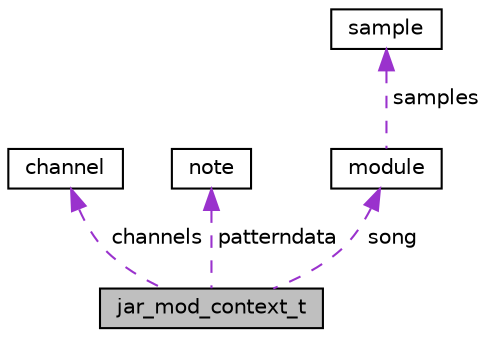 digraph "jar_mod_context_t"
{
 // LATEX_PDF_SIZE
  edge [fontname="Helvetica",fontsize="10",labelfontname="Helvetica",labelfontsize="10"];
  node [fontname="Helvetica",fontsize="10",shape=record];
  Node1 [label="jar_mod_context_t",height=0.2,width=0.4,color="black", fillcolor="grey75", style="filled", fontcolor="black",tooltip=" "];
  Node2 -> Node1 [dir="back",color="darkorchid3",fontsize="10",style="dashed",label=" channels" ,fontname="Helvetica"];
  Node2 [label="channel",height=0.2,width=0.4,color="black", fillcolor="white", style="filled",URL="$structchannel.html",tooltip=" "];
  Node3 -> Node1 [dir="back",color="darkorchid3",fontsize="10",style="dashed",label=" patterndata" ,fontname="Helvetica"];
  Node3 [label="note",height=0.2,width=0.4,color="black", fillcolor="white", style="filled",URL="$structnote.html",tooltip=" "];
  Node4 -> Node1 [dir="back",color="darkorchid3",fontsize="10",style="dashed",label=" song" ,fontname="Helvetica"];
  Node4 [label="module",height=0.2,width=0.4,color="black", fillcolor="white", style="filled",URL="$structmodule.html",tooltip=" "];
  Node5 -> Node4 [dir="back",color="darkorchid3",fontsize="10",style="dashed",label=" samples" ,fontname="Helvetica"];
  Node5 [label="sample",height=0.2,width=0.4,color="black", fillcolor="white", style="filled",URL="$structsample.html",tooltip=" "];
}
